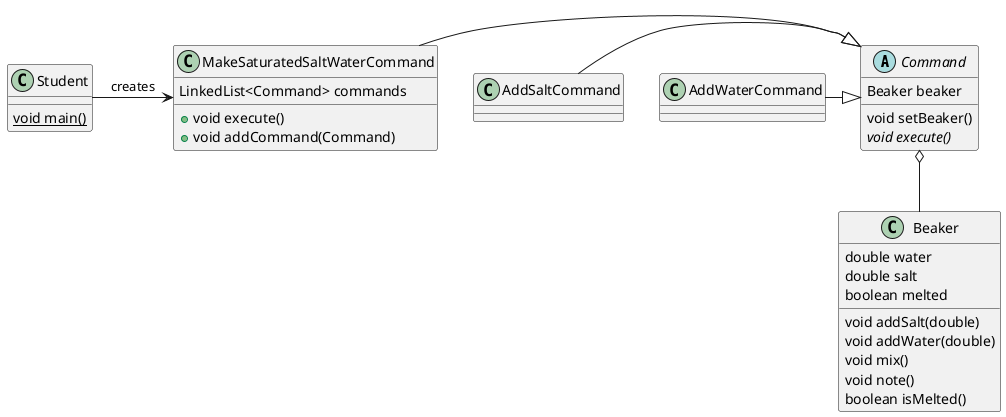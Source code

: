 @startuml Command.Experiment.Class

abstract class Command{
    Beaker beaker
    void setBeaker()
    {abstract} void execute()
}

class Student {
    {static} void main()
}

class MakeSaturatedSaltWaterCommand {
    LinkedList<Command> commands
    + void execute()
    + void addCommand(Command)
}



class Beaker {
    double water
    double salt
    boolean melted
    void addSalt(double)
    void addWater(double)
    void mix()
    void note()
    boolean isMelted()
}

Student -> MakeSaturatedSaltWaterCommand:creates

Command o-- Beaker
AddSaltCommand -|> Command
AddWaterCommand -|> Command
MakeSaturatedSaltWaterCommand -|> Command

@enduml